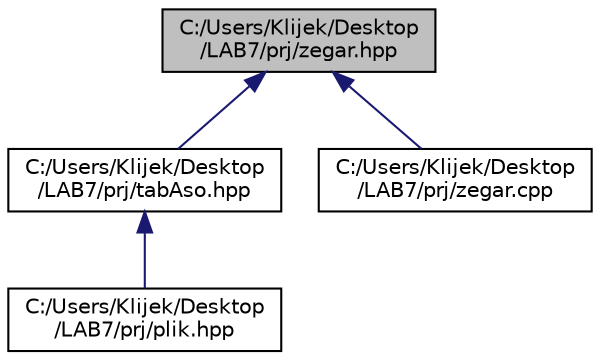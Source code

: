 digraph "C:/Users/Klijek/Desktop/LAB7/prj/zegar.hpp"
{
  edge [fontname="Helvetica",fontsize="10",labelfontname="Helvetica",labelfontsize="10"];
  node [fontname="Helvetica",fontsize="10",shape=record];
  Node1 [label="C:/Users/Klijek/Desktop\l/LAB7/prj/zegar.hpp",height=0.2,width=0.4,color="black", fillcolor="grey75", style="filled" fontcolor="black"];
  Node1 -> Node2 [dir="back",color="midnightblue",fontsize="10",style="solid",fontname="Helvetica"];
  Node2 [label="C:/Users/Klijek/Desktop\l/LAB7/prj/tabAso.hpp",height=0.2,width=0.4,color="black", fillcolor="white", style="filled",URL="$tab_aso_8hpp.html",tooltip="Definicja metody Isempty. "];
  Node2 -> Node3 [dir="back",color="midnightblue",fontsize="10",style="solid",fontname="Helvetica"];
  Node3 [label="C:/Users/Klijek/Desktop\l/LAB7/prj/plik.hpp",height=0.2,width=0.4,color="black", fillcolor="white", style="filled",URL="$plik_8hpp_source.html"];
  Node1 -> Node4 [dir="back",color="midnightblue",fontsize="10",style="solid",fontname="Helvetica"];
  Node4 [label="C:/Users/Klijek/Desktop\l/LAB7/prj/zegar.cpp",height=0.2,width=0.4,color="black", fillcolor="white", style="filled",URL="$zegar_8cpp.html",tooltip="Definicja metody Start. "];
}
